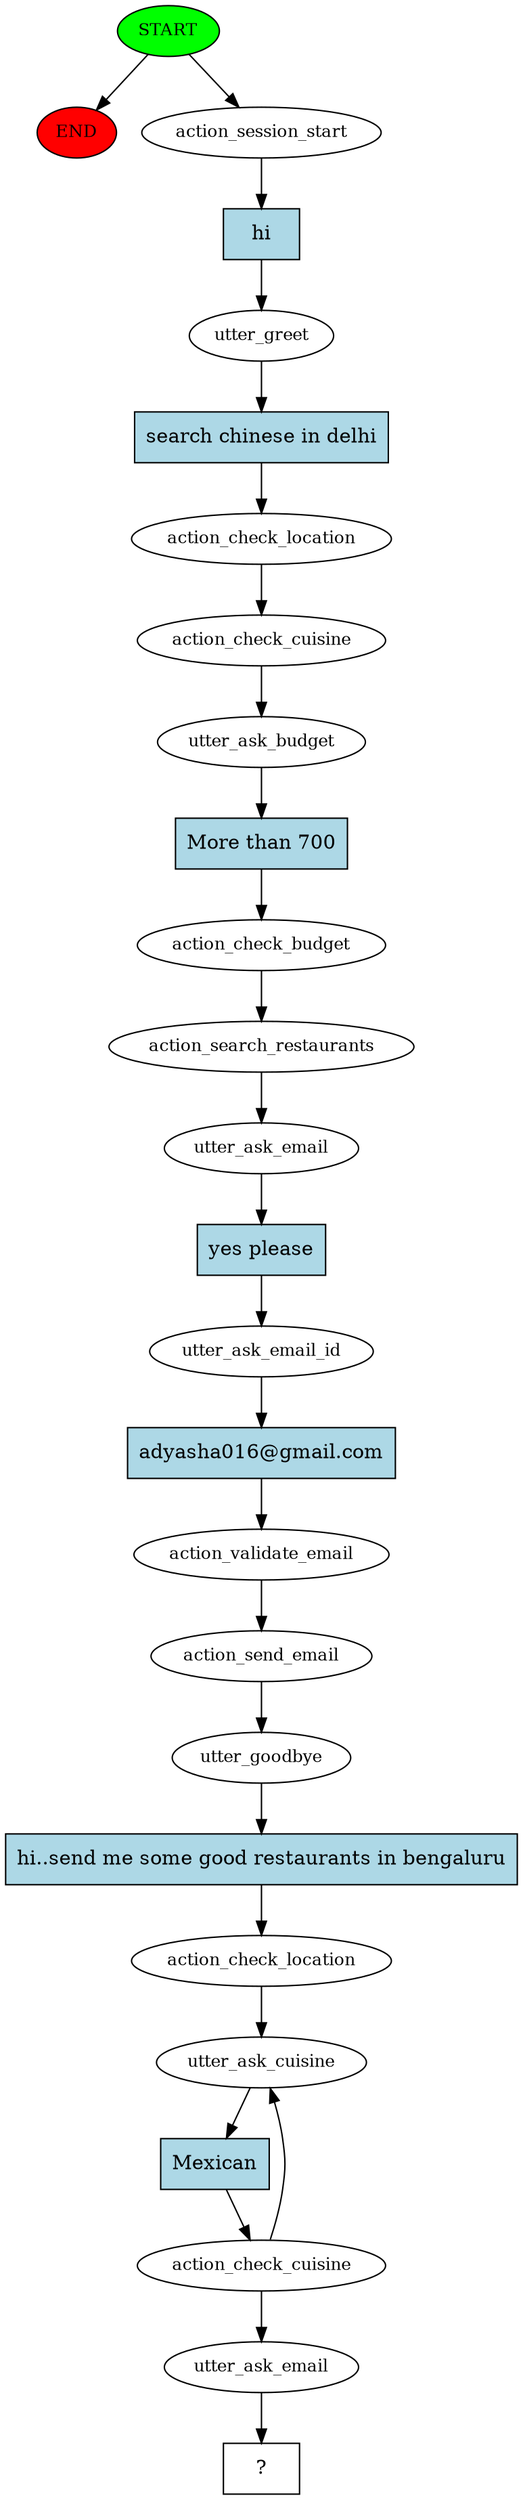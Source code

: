 digraph  {
0 [class="start active", fillcolor=green, fontsize=12, label=START, style=filled];
"-1" [class=end, fillcolor=red, fontsize=12, label=END, style=filled];
1 [class=active, fontsize=12, label=action_session_start];
2 [class=active, fontsize=12, label=utter_greet];
3 [class=active, fontsize=12, label=action_check_location];
4 [class=active, fontsize=12, label=action_check_cuisine];
5 [class=active, fontsize=12, label=utter_ask_budget];
6 [class=active, fontsize=12, label=action_check_budget];
7 [class=active, fontsize=12, label=action_search_restaurants];
8 [class=active, fontsize=12, label=utter_ask_email];
9 [class=active, fontsize=12, label=utter_ask_email_id];
10 [class=active, fontsize=12, label=action_validate_email];
11 [class=active, fontsize=12, label=action_send_email];
12 [class=active, fontsize=12, label=utter_goodbye];
13 [class=active, fontsize=12, label=action_check_location];
14 [class=active, fontsize=12, label=utter_ask_cuisine];
15 [class=active, fontsize=12, label=action_check_cuisine];
18 [class=active, fontsize=12, label=utter_ask_email];
19 [class="intent dashed active", label="  ?  ", shape=rect];
20 [class="intent active", fillcolor=lightblue, label=hi, shape=rect, style=filled];
21 [class="intent active", fillcolor=lightblue, label="search chinese in delhi", shape=rect, style=filled];
22 [class="intent active", fillcolor=lightblue, label="More than 700", shape=rect, style=filled];
23 [class="intent active", fillcolor=lightblue, label="yes please", shape=rect, style=filled];
24 [class="intent active", fillcolor=lightblue, label="adyasha016@gmail.com", shape=rect, style=filled];
25 [class="intent active", fillcolor=lightblue, label="hi..send me some good restaurants in bengaluru", shape=rect, style=filled];
26 [class="intent active", fillcolor=lightblue, label=Mexican, shape=rect, style=filled];
0 -> "-1"  [class="", key=NONE, label=""];
0 -> 1  [class=active, key=NONE, label=""];
1 -> 20  [class=active, key=0];
2 -> 21  [class=active, key=0];
3 -> 4  [class=active, key=NONE, label=""];
4 -> 5  [class=active, key=NONE, label=""];
5 -> 22  [class=active, key=0];
6 -> 7  [class=active, key=NONE, label=""];
7 -> 8  [class=active, key=NONE, label=""];
8 -> 23  [class=active, key=0];
9 -> 24  [class=active, key=0];
10 -> 11  [class=active, key=NONE, label=""];
11 -> 12  [class=active, key=NONE, label=""];
12 -> 25  [class=active, key=0];
13 -> 14  [class=active, key=NONE, label=""];
14 -> 26  [class=active, key=0];
15 -> 14  [class=active, key=NONE, label=""];
15 -> 18  [class=active, key=NONE, label=""];
18 -> 19  [class=active, key=NONE, label=""];
20 -> 2  [class=active, key=0];
21 -> 3  [class=active, key=0];
22 -> 6  [class=active, key=0];
23 -> 9  [class=active, key=0];
24 -> 10  [class=active, key=0];
25 -> 13  [class=active, key=0];
26 -> 15  [class=active, key=0];
}
